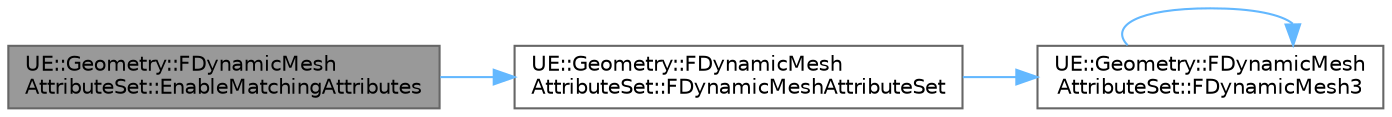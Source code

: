 digraph "UE::Geometry::FDynamicMeshAttributeSet::EnableMatchingAttributes"
{
 // INTERACTIVE_SVG=YES
 // LATEX_PDF_SIZE
  bgcolor="transparent";
  edge [fontname=Helvetica,fontsize=10,labelfontname=Helvetica,labelfontsize=10];
  node [fontname=Helvetica,fontsize=10,shape=box,height=0.2,width=0.4];
  rankdir="LR";
  Node1 [id="Node000001",label="UE::Geometry::FDynamicMesh\lAttributeSet::EnableMatchingAttributes",height=0.2,width=0.4,color="gray40", fillcolor="grey60", style="filled", fontcolor="black",tooltip="Enable the matching attributes and overlay layers as the ToMatch set, but do not copy any data across..."];
  Node1 -> Node2 [id="edge1_Node000001_Node000002",color="steelblue1",style="solid",tooltip=" "];
  Node2 [id="Node000002",label="UE::Geometry::FDynamicMesh\lAttributeSet::FDynamicMeshAttributeSet",height=0.2,width=0.4,color="grey40", fillcolor="white", style="filled",URL="$da/d48/classUE_1_1Geometry_1_1FDynamicMeshAttributeSet.html#a7afe610c223c7db7b0ef763bc11aa758",tooltip=" "];
  Node2 -> Node3 [id="edge2_Node000002_Node000003",color="steelblue1",style="solid",tooltip=" "];
  Node3 [id="Node000003",label="UE::Geometry::FDynamicMesh\lAttributeSet::FDynamicMesh3",height=0.2,width=0.4,color="grey40", fillcolor="white", style="filled",URL="$da/d48/classUE_1_1Geometry_1_1FDynamicMeshAttributeSet.html#a709871abdef64cbdfc220a315fa36314",tooltip=" "];
  Node3 -> Node3 [id="edge3_Node000003_Node000003",color="steelblue1",style="solid",tooltip=" "];
}
